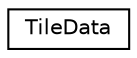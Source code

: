 digraph "Graphical Class Hierarchy"
{
 // LATEX_PDF_SIZE
  edge [fontname="Helvetica",fontsize="10",labelfontname="Helvetica",labelfontsize="10"];
  node [fontname="Helvetica",fontsize="10",shape=record];
  rankdir="LR";
  Node0 [label="TileData",height=0.2,width=0.4,color="black", fillcolor="white", style="filled",URL="$structTileData.html",tooltip=" "];
}
